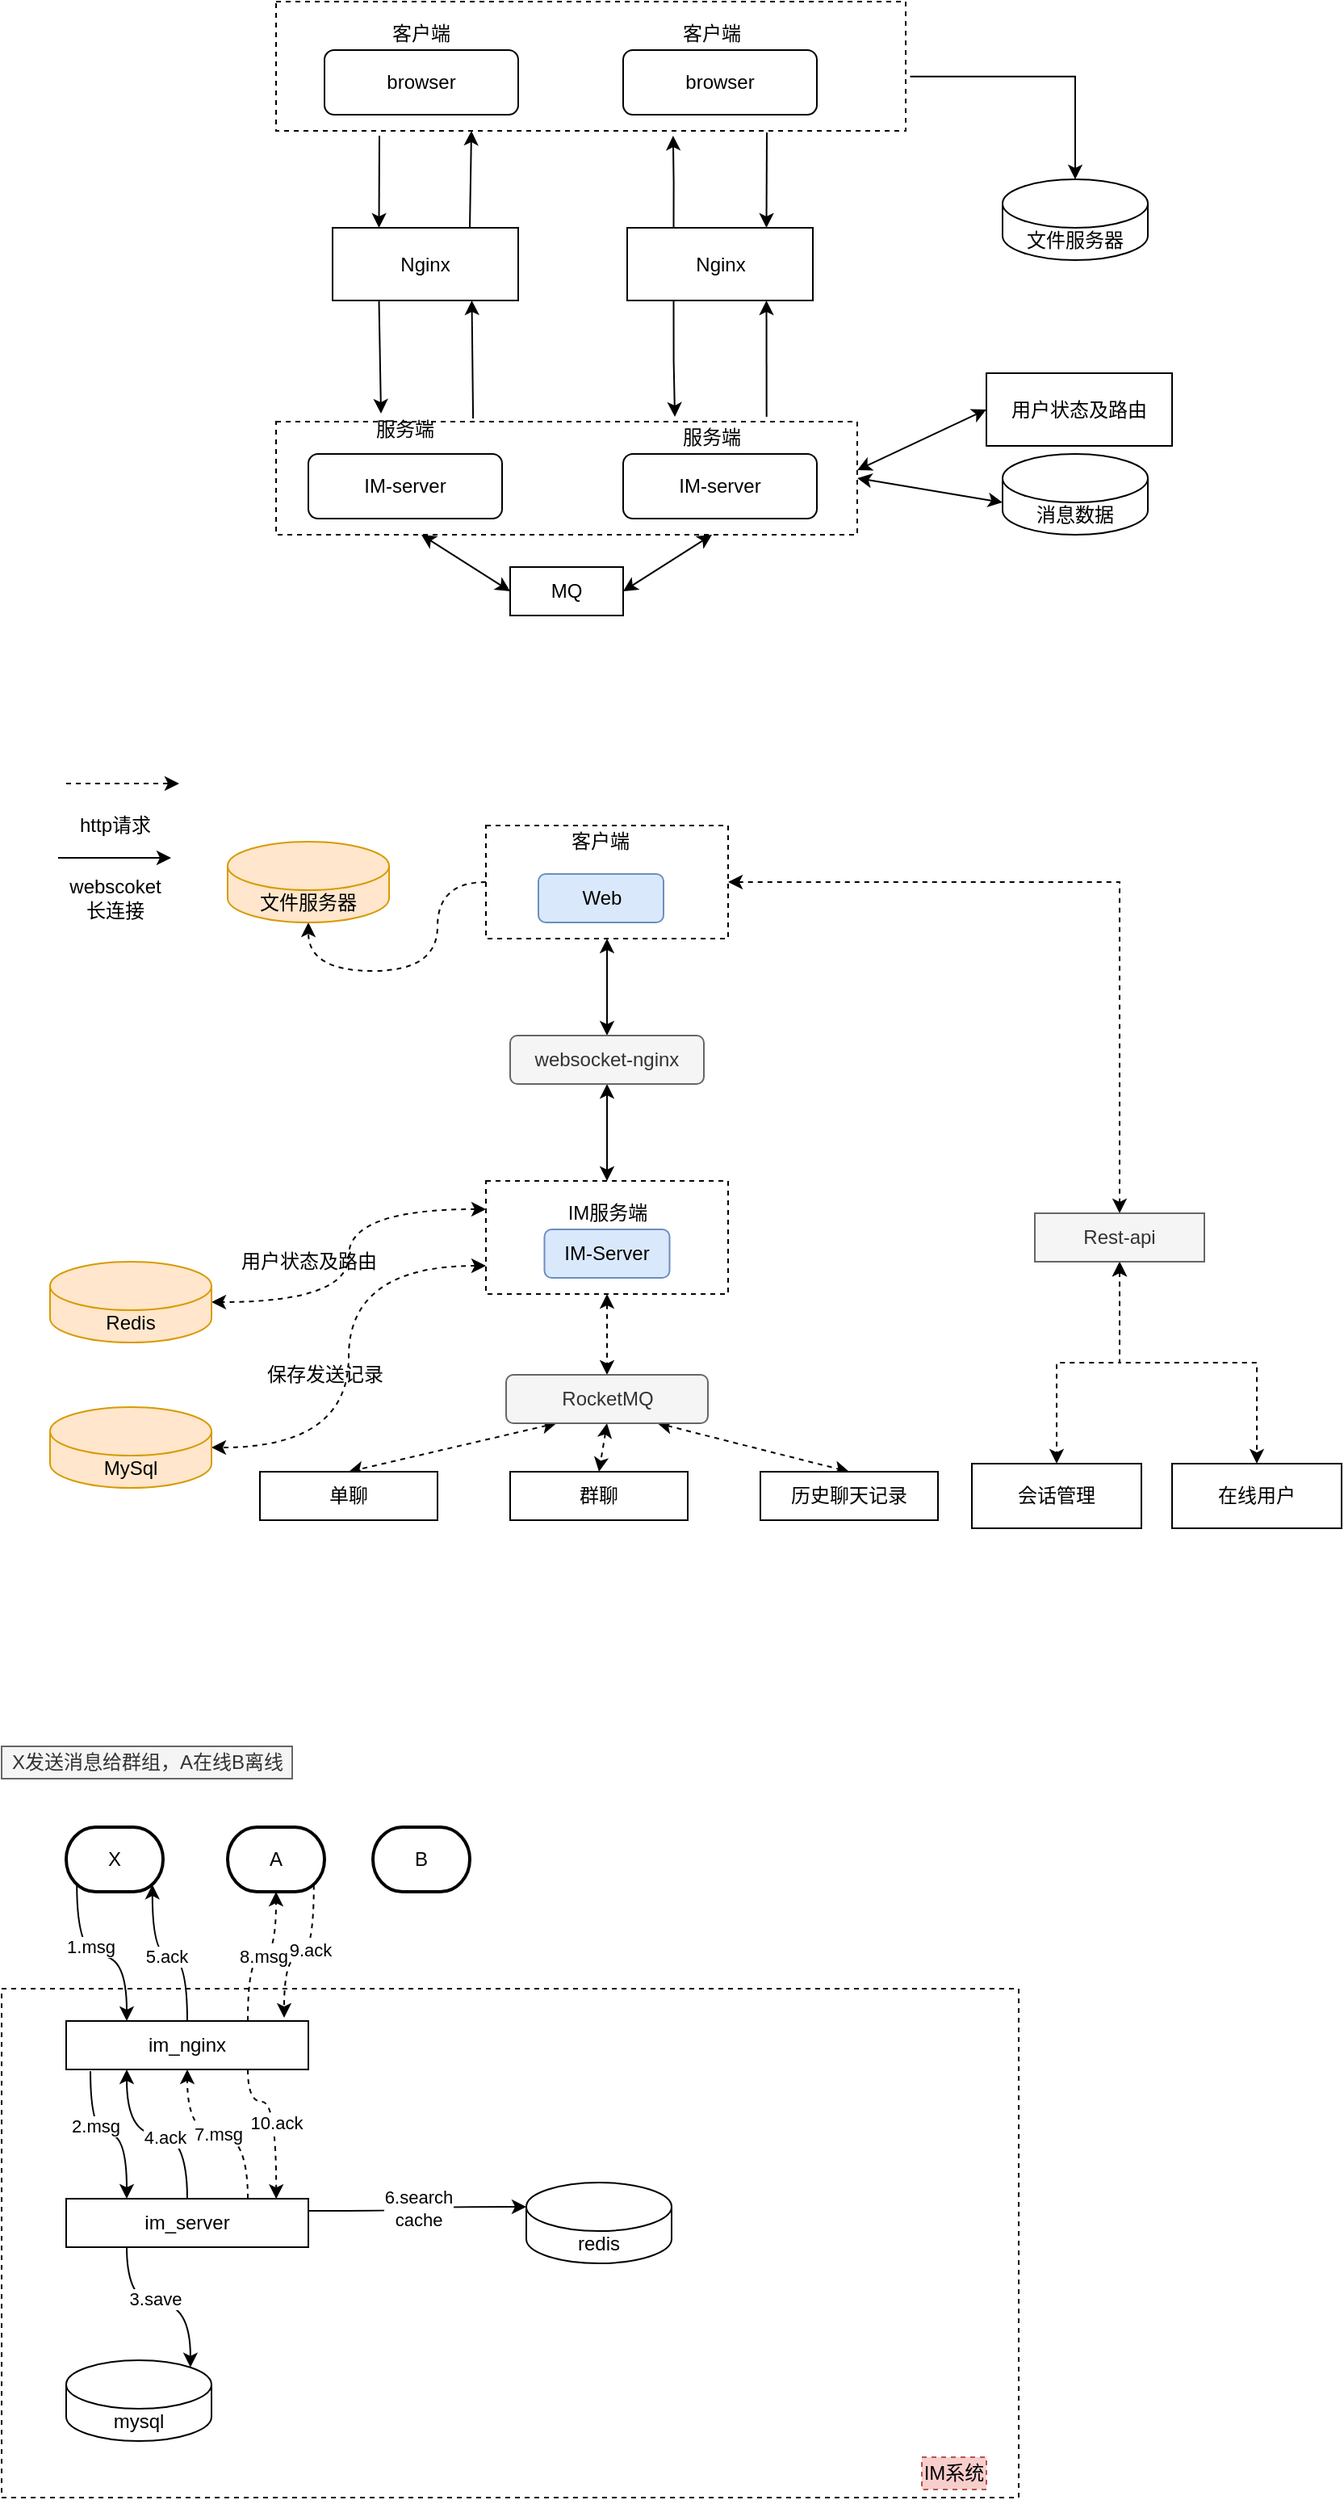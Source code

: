 <mxfile version="14.4.3" type="github">
  <diagram id="SVf9QePH6oFxNEaRzbm1" name="Page-1">
    <mxGraphModel dx="1657" dy="684" grid="1" gridSize="10" guides="1" tooltips="1" connect="1" arrows="1" fold="1" page="1" pageScale="1" pageWidth="827" pageHeight="1169" math="0" shadow="0">
      <root>
        <mxCell id="0" />
        <mxCell id="1" parent="0" />
        <mxCell id="jcN8uPHIU7ZFFMgg2lVI-137" value="" style="rounded=0;whiteSpace=wrap;html=1;strokeColor=#000000;strokeWidth=1;dashed=1;" vertex="1" parent="1">
          <mxGeometry x="-240" y="1330" width="630" height="315" as="geometry" />
        </mxCell>
        <mxCell id="jcN8uPHIU7ZFFMgg2lVI-88" style="edgeStyle=orthogonalEdgeStyle;rounded=0;orthogonalLoop=1;jettySize=auto;html=1;exitX=0;exitY=0.5;exitDx=0;exitDy=0;entryX=0.5;entryY=1;entryDx=0;entryDy=0;entryPerimeter=0;startArrow=none;startFill=0;strokeColor=#000000;curved=1;dashed=1;" edge="1" parent="1" source="jcN8uPHIU7ZFFMgg2lVI-80" target="jcN8uPHIU7ZFFMgg2lVI-78">
          <mxGeometry relative="1" as="geometry" />
        </mxCell>
        <mxCell id="jcN8uPHIU7ZFFMgg2lVI-92" style="edgeStyle=none;rounded=0;orthogonalLoop=1;jettySize=auto;html=1;exitX=0.5;exitY=1;exitDx=0;exitDy=0;entryX=0.5;entryY=0;entryDx=0;entryDy=0;startArrow=classic;startFill=1;strokeColor=#000000;" edge="1" parent="1" source="jcN8uPHIU7ZFFMgg2lVI-80" target="jcN8uPHIU7ZFFMgg2lVI-82">
          <mxGeometry relative="1" as="geometry" />
        </mxCell>
        <mxCell id="jcN8uPHIU7ZFFMgg2lVI-107" style="edgeStyle=orthogonalEdgeStyle;rounded=0;orthogonalLoop=1;jettySize=auto;html=1;exitX=1;exitY=0.5;exitDx=0;exitDy=0;entryX=0.5;entryY=0;entryDx=0;entryDy=0;startArrow=classic;startFill=1;strokeColor=#000000;dashed=1;" edge="1" parent="1" source="jcN8uPHIU7ZFFMgg2lVI-80" target="jcN8uPHIU7ZFFMgg2lVI-104">
          <mxGeometry relative="1" as="geometry" />
        </mxCell>
        <mxCell id="jcN8uPHIU7ZFFMgg2lVI-80" value="" style="rounded=0;whiteSpace=wrap;html=1;strokeColor=#000000;strokeWidth=1;dashed=1;" vertex="1" parent="1">
          <mxGeometry x="60" y="610" width="150" height="70" as="geometry" />
        </mxCell>
        <mxCell id="jcN8uPHIU7ZFFMgg2lVI-66" style="edgeStyle=none;rounded=0;orthogonalLoop=1;jettySize=auto;html=1;entryX=0.25;entryY=0;entryDx=0;entryDy=0;startArrow=none;startFill=0;strokeColor=#000000;" edge="1" parent="1" target="jcN8uPHIU7ZFFMgg2lVI-31">
          <mxGeometry relative="1" as="geometry">
            <mxPoint x="-6" y="183" as="sourcePoint" />
          </mxGeometry>
        </mxCell>
        <mxCell id="jcN8uPHIU7ZFFMgg2lVI-26" value="" style="rounded=0;whiteSpace=wrap;html=1;strokeWidth=1;dashed=1;align=center;" vertex="1" parent="1">
          <mxGeometry x="-70" y="100" width="390" height="80" as="geometry" />
        </mxCell>
        <mxCell id="GDeIz0hFqOaDHLAl8PQt-1" value="文件服务器" style="shape=cylinder3;whiteSpace=wrap;html=1;boundedLbl=1;backgroundOutline=1;size=15;" parent="1" vertex="1">
          <mxGeometry x="380" y="210" width="90" height="50" as="geometry" />
        </mxCell>
        <mxCell id="jcN8uPHIU7ZFFMgg2lVI-22" style="edgeStyle=orthogonalEdgeStyle;rounded=0;orthogonalLoop=1;jettySize=auto;html=1;entryX=0.5;entryY=0;entryDx=0;entryDy=0;entryPerimeter=0;strokeColor=#000000;exitX=1.007;exitY=0.58;exitDx=0;exitDy=0;exitPerimeter=0;" edge="1" parent="1" source="jcN8uPHIU7ZFFMgg2lVI-26" target="GDeIz0hFqOaDHLAl8PQt-1">
          <mxGeometry relative="1" as="geometry">
            <mxPoint x="330" y="140" as="sourcePoint" />
          </mxGeometry>
        </mxCell>
        <mxCell id="jcN8uPHIU7ZFFMgg2lVI-5" value="browser" style="rounded=1;whiteSpace=wrap;html=1;strokeColor=#000000;strokeWidth=1;" vertex="1" parent="1">
          <mxGeometry x="145" y="130" width="120" height="40" as="geometry" />
        </mxCell>
        <mxCell id="jcN8uPHIU7ZFFMgg2lVI-6" value="客户端" style="text;html=1;strokeColor=none;fillColor=none;align=center;verticalAlign=middle;whiteSpace=wrap;rounded=0;dashed=1;" vertex="1" parent="1">
          <mxGeometry x="180" y="110" width="40" height="20" as="geometry" />
        </mxCell>
        <mxCell id="jcN8uPHIU7ZFFMgg2lVI-12" style="edgeStyle=orthogonalEdgeStyle;rounded=0;orthogonalLoop=1;jettySize=auto;html=1;exitX=0.25;exitY=0;exitDx=0;exitDy=0;entryX=0.329;entryY=1.038;entryDx=0;entryDy=0;entryPerimeter=0;" edge="1" parent="1" source="jcN8uPHIU7ZFFMgg2lVI-7">
          <mxGeometry relative="1" as="geometry">
            <mxPoint x="175.93" y="183.04" as="targetPoint" />
          </mxGeometry>
        </mxCell>
        <mxCell id="jcN8uPHIU7ZFFMgg2lVI-17" style="edgeStyle=orthogonalEdgeStyle;rounded=0;orthogonalLoop=1;jettySize=auto;html=1;exitX=0.25;exitY=1;exitDx=0;exitDy=0;strokeColor=#000000;entryX=0.117;entryY=-0.15;entryDx=0;entryDy=0;entryPerimeter=0;" edge="1" parent="1" source="jcN8uPHIU7ZFFMgg2lVI-7" target="jcN8uPHIU7ZFFMgg2lVI-19">
          <mxGeometry relative="1" as="geometry">
            <mxPoint x="176" y="350" as="targetPoint" />
          </mxGeometry>
        </mxCell>
        <mxCell id="jcN8uPHIU7ZFFMgg2lVI-7" value="Nginx" style="rounded=0;whiteSpace=wrap;html=1;strokeColor=#000000;strokeWidth=1;" vertex="1" parent="1">
          <mxGeometry x="147.5" y="240" width="115" height="45" as="geometry" />
        </mxCell>
        <mxCell id="jcN8uPHIU7ZFFMgg2lVI-16" value="" style="endArrow=classic;html=1;strokeColor=#000000;entryX=0.75;entryY=0;entryDx=0;entryDy=0;" edge="1" parent="1" target="jcN8uPHIU7ZFFMgg2lVI-7">
          <mxGeometry width="50" height="50" relative="1" as="geometry">
            <mxPoint x="234" y="181" as="sourcePoint" />
            <mxPoint x="360" y="290" as="targetPoint" />
          </mxGeometry>
        </mxCell>
        <mxCell id="jcN8uPHIU7ZFFMgg2lVI-73" style="rounded=0;orthogonalLoop=1;jettySize=auto;html=1;exitX=0.25;exitY=1;exitDx=0;exitDy=0;entryX=0;entryY=0.5;entryDx=0;entryDy=0;startArrow=classic;startFill=1;strokeColor=#000000;" edge="1" parent="1" source="jcN8uPHIU7ZFFMgg2lVI-18" target="jcN8uPHIU7ZFFMgg2lVI-70">
          <mxGeometry relative="1" as="geometry" />
        </mxCell>
        <mxCell id="jcN8uPHIU7ZFFMgg2lVI-18" value="" style="rounded=0;whiteSpace=wrap;html=1;strokeWidth=1;dashed=1;align=center;" vertex="1" parent="1">
          <mxGeometry x="-70" y="360" width="360" height="70" as="geometry" />
        </mxCell>
        <mxCell id="jcN8uPHIU7ZFFMgg2lVI-19" value="服务端" style="text;html=1;strokeColor=none;fillColor=none;align=center;verticalAlign=middle;whiteSpace=wrap;rounded=0;" vertex="1" parent="1">
          <mxGeometry x="170" y="360" width="60" height="20" as="geometry" />
        </mxCell>
        <mxCell id="jcN8uPHIU7ZFFMgg2lVI-20" value="" style="endArrow=classic;html=1;strokeColor=#000000;entryX=0.75;entryY=1;entryDx=0;entryDy=0;exitX=0.844;exitY=-0.043;exitDx=0;exitDy=0;exitPerimeter=0;" edge="1" parent="1" source="jcN8uPHIU7ZFFMgg2lVI-18" target="jcN8uPHIU7ZFFMgg2lVI-7">
          <mxGeometry width="50" height="50" relative="1" as="geometry">
            <mxPoint x="234" y="350" as="sourcePoint" />
            <mxPoint x="360" y="360" as="targetPoint" />
          </mxGeometry>
        </mxCell>
        <mxCell id="jcN8uPHIU7ZFFMgg2lVI-21" value="IM-server" style="rounded=1;whiteSpace=wrap;html=1;strokeColor=#000000;strokeWidth=1;" vertex="1" parent="1">
          <mxGeometry x="145" y="380" width="120" height="40" as="geometry" />
        </mxCell>
        <mxCell id="jcN8uPHIU7ZFFMgg2lVI-24" value="消息数据" style="shape=cylinder3;whiteSpace=wrap;html=1;boundedLbl=1;backgroundOutline=1;size=15;" vertex="1" parent="1">
          <mxGeometry x="380" y="380" width="90" height="50" as="geometry" />
        </mxCell>
        <mxCell id="jcN8uPHIU7ZFFMgg2lVI-25" value="" style="endArrow=classic;startArrow=classic;html=1;strokeColor=#000000;entryX=0;entryY=0;entryDx=0;entryDy=30;entryPerimeter=0;exitX=1;exitY=0.5;exitDx=0;exitDy=0;" edge="1" parent="1" source="jcN8uPHIU7ZFFMgg2lVI-18" target="jcN8uPHIU7ZFFMgg2lVI-24">
          <mxGeometry width="50" height="50" relative="1" as="geometry">
            <mxPoint x="310" y="460" as="sourcePoint" />
            <mxPoint x="360" y="410" as="targetPoint" />
          </mxGeometry>
        </mxCell>
        <mxCell id="jcN8uPHIU7ZFFMgg2lVI-27" value="browser" style="rounded=1;whiteSpace=wrap;html=1;strokeColor=#000000;strokeWidth=1;" vertex="1" parent="1">
          <mxGeometry x="-40" y="130" width="120" height="40" as="geometry" />
        </mxCell>
        <mxCell id="jcN8uPHIU7ZFFMgg2lVI-28" value="客户端" style="text;html=1;strokeColor=none;fillColor=none;align=center;verticalAlign=middle;whiteSpace=wrap;rounded=0;dashed=1;" vertex="1" parent="1">
          <mxGeometry y="110" width="40" height="20" as="geometry" />
        </mxCell>
        <mxCell id="jcN8uPHIU7ZFFMgg2lVI-68" style="edgeStyle=none;rounded=0;orthogonalLoop=1;jettySize=auto;html=1;exitX=0.25;exitY=1;exitDx=0;exitDy=0;entryX=0.25;entryY=0;entryDx=0;entryDy=0;startArrow=none;startFill=0;strokeColor=#000000;" edge="1" parent="1" source="jcN8uPHIU7ZFFMgg2lVI-31" target="jcN8uPHIU7ZFFMgg2lVI-34">
          <mxGeometry relative="1" as="geometry" />
        </mxCell>
        <mxCell id="jcN8uPHIU7ZFFMgg2lVI-31" value="Nginx" style="rounded=0;whiteSpace=wrap;html=1;strokeColor=#000000;strokeWidth=1;" vertex="1" parent="1">
          <mxGeometry x="-35" y="240" width="115" height="45" as="geometry" />
        </mxCell>
        <mxCell id="jcN8uPHIU7ZFFMgg2lVI-34" value="服务端" style="text;html=1;strokeColor=none;fillColor=none;align=center;verticalAlign=middle;whiteSpace=wrap;rounded=0;" vertex="1" parent="1">
          <mxGeometry x="-20" y="355" width="60" height="20" as="geometry" />
        </mxCell>
        <mxCell id="jcN8uPHIU7ZFFMgg2lVI-35" value="" style="endArrow=classic;html=1;strokeColor=#000000;entryX=0.75;entryY=1;entryDx=0;entryDy=0;exitX=0.339;exitY=-0.029;exitDx=0;exitDy=0;exitPerimeter=0;" edge="1" parent="1" source="jcN8uPHIU7ZFFMgg2lVI-18" target="jcN8uPHIU7ZFFMgg2lVI-31">
          <mxGeometry width="50" height="50" relative="1" as="geometry">
            <mxPoint x="51" y="350" as="sourcePoint" />
            <mxPoint x="110" y="360" as="targetPoint" />
          </mxGeometry>
        </mxCell>
        <mxCell id="jcN8uPHIU7ZFFMgg2lVI-36" value="IM-server" style="rounded=1;whiteSpace=wrap;html=1;strokeColor=#000000;strokeWidth=1;" vertex="1" parent="1">
          <mxGeometry x="-50" y="380" width="120" height="40" as="geometry" />
        </mxCell>
        <mxCell id="jcN8uPHIU7ZFFMgg2lVI-49" value="用户状态及路由" style="rounded=0;whiteSpace=wrap;html=1;strokeColor=#000000;strokeWidth=1;" vertex="1" parent="1">
          <mxGeometry x="370" y="330" width="115" height="45" as="geometry" />
        </mxCell>
        <mxCell id="jcN8uPHIU7ZFFMgg2lVI-50" value="" style="endArrow=classic;startArrow=classic;html=1;strokeColor=#000000;entryX=0;entryY=0.5;entryDx=0;entryDy=0;" edge="1" parent="1" target="jcN8uPHIU7ZFFMgg2lVI-49">
          <mxGeometry width="50" height="50" relative="1" as="geometry">
            <mxPoint x="290" y="390" as="sourcePoint" />
            <mxPoint x="360" y="350" as="targetPoint" />
          </mxGeometry>
        </mxCell>
        <mxCell id="jcN8uPHIU7ZFFMgg2lVI-65" value="" style="endArrow=classic;html=1;strokeColor=#000000;exitX=0.429;exitY=-0.012;exitDx=0;exitDy=0;exitPerimeter=0;" edge="1" parent="1">
          <mxGeometry width="50" height="50" relative="1" as="geometry">
            <mxPoint x="50.0" y="240.0" as="sourcePoint" />
            <mxPoint x="51" y="180" as="targetPoint" />
          </mxGeometry>
        </mxCell>
        <mxCell id="jcN8uPHIU7ZFFMgg2lVI-71" style="edgeStyle=none;rounded=0;orthogonalLoop=1;jettySize=auto;html=1;exitX=1;exitY=0.5;exitDx=0;exitDy=0;entryX=0.75;entryY=1;entryDx=0;entryDy=0;startArrow=classic;startFill=1;strokeColor=#000000;" edge="1" parent="1" source="jcN8uPHIU7ZFFMgg2lVI-70" target="jcN8uPHIU7ZFFMgg2lVI-18">
          <mxGeometry relative="1" as="geometry" />
        </mxCell>
        <mxCell id="jcN8uPHIU7ZFFMgg2lVI-70" value="MQ" style="rounded=0;whiteSpace=wrap;html=1;strokeColor=#000000;strokeWidth=1;" vertex="1" parent="1">
          <mxGeometry x="75" y="450" width="70" height="30" as="geometry" />
        </mxCell>
        <mxCell id="jcN8uPHIU7ZFFMgg2lVI-78" value="文件服务器" style="shape=cylinder3;whiteSpace=wrap;html=1;boundedLbl=1;backgroundOutline=1;size=15;strokeColor=#d79b00;strokeWidth=1;fillColor=#ffe6cc;" vertex="1" parent="1">
          <mxGeometry x="-100" y="620" width="100" height="50" as="geometry" />
        </mxCell>
        <mxCell id="jcN8uPHIU7ZFFMgg2lVI-79" value="Web" style="rounded=1;whiteSpace=wrap;html=1;strokeColor=#6c8ebf;strokeWidth=1;fillColor=#dae8fc;" vertex="1" parent="1">
          <mxGeometry x="92.5" y="640" width="77.5" height="30" as="geometry" />
        </mxCell>
        <mxCell id="jcN8uPHIU7ZFFMgg2lVI-81" value="客户端" style="text;html=1;strokeColor=none;fillColor=none;align=center;verticalAlign=middle;whiteSpace=wrap;rounded=0;" vertex="1" parent="1">
          <mxGeometry x="111" y="610" width="40" height="20" as="geometry" />
        </mxCell>
        <mxCell id="jcN8uPHIU7ZFFMgg2lVI-93" style="edgeStyle=none;rounded=0;orthogonalLoop=1;jettySize=auto;html=1;exitX=0.5;exitY=1;exitDx=0;exitDy=0;entryX=0.5;entryY=0;entryDx=0;entryDy=0;startArrow=classic;startFill=1;strokeColor=#000000;" edge="1" parent="1" source="jcN8uPHIU7ZFFMgg2lVI-82" target="jcN8uPHIU7ZFFMgg2lVI-85">
          <mxGeometry relative="1" as="geometry" />
        </mxCell>
        <mxCell id="jcN8uPHIU7ZFFMgg2lVI-82" value="websocket-nginx" style="rounded=1;whiteSpace=wrap;html=1;strokeColor=#666666;strokeWidth=1;fillColor=#f5f5f5;fontColor=#333333;" vertex="1" parent="1">
          <mxGeometry x="75" y="740" width="120" height="30" as="geometry" />
        </mxCell>
        <mxCell id="jcN8uPHIU7ZFFMgg2lVI-97" style="edgeStyle=none;rounded=0;orthogonalLoop=1;jettySize=auto;html=1;exitX=0.5;exitY=1;exitDx=0;exitDy=0;startArrow=classic;startFill=1;strokeColor=#000000;dashed=1;" edge="1" parent="1" source="jcN8uPHIU7ZFFMgg2lVI-85" target="jcN8uPHIU7ZFFMgg2lVI-96">
          <mxGeometry relative="1" as="geometry" />
        </mxCell>
        <mxCell id="jcN8uPHIU7ZFFMgg2lVI-117" style="edgeStyle=orthogonalEdgeStyle;rounded=0;orthogonalLoop=1;jettySize=auto;html=1;exitX=0;exitY=0.25;exitDx=0;exitDy=0;entryX=1;entryY=0.5;entryDx=0;entryDy=0;entryPerimeter=0;startArrow=classic;startFill=1;strokeColor=#000000;curved=1;dashed=1;" edge="1" parent="1" source="jcN8uPHIU7ZFFMgg2lVI-85" target="jcN8uPHIU7ZFFMgg2lVI-116">
          <mxGeometry relative="1" as="geometry" />
        </mxCell>
        <mxCell id="jcN8uPHIU7ZFFMgg2lVI-118" style="edgeStyle=orthogonalEdgeStyle;curved=1;rounded=0;orthogonalLoop=1;jettySize=auto;html=1;exitX=0;exitY=0.75;exitDx=0;exitDy=0;entryX=1;entryY=0.5;entryDx=0;entryDy=0;entryPerimeter=0;startArrow=classic;startFill=1;strokeColor=#000000;dashed=1;" edge="1" parent="1" source="jcN8uPHIU7ZFFMgg2lVI-85" target="jcN8uPHIU7ZFFMgg2lVI-115">
          <mxGeometry relative="1" as="geometry" />
        </mxCell>
        <mxCell id="jcN8uPHIU7ZFFMgg2lVI-85" value="" style="rounded=0;whiteSpace=wrap;html=1;strokeColor=#000000;strokeWidth=1;dashed=1;" vertex="1" parent="1">
          <mxGeometry x="60" y="830" width="150" height="70" as="geometry" />
        </mxCell>
        <mxCell id="jcN8uPHIU7ZFFMgg2lVI-94" value="IM-Server" style="rounded=1;whiteSpace=wrap;html=1;strokeColor=#6c8ebf;strokeWidth=1;fillColor=#dae8fc;" vertex="1" parent="1">
          <mxGeometry x="96.25" y="860" width="77.5" height="30" as="geometry" />
        </mxCell>
        <mxCell id="jcN8uPHIU7ZFFMgg2lVI-95" value="IM服务端" style="text;html=1;strokeColor=none;fillColor=none;align=center;verticalAlign=middle;whiteSpace=wrap;rounded=0;" vertex="1" parent="1">
          <mxGeometry x="107.5" y="840" width="55" height="20" as="geometry" />
        </mxCell>
        <mxCell id="jcN8uPHIU7ZFFMgg2lVI-101" style="edgeStyle=none;rounded=0;orthogonalLoop=1;jettySize=auto;html=1;exitX=0.25;exitY=1;exitDx=0;exitDy=0;entryX=0.5;entryY=0;entryDx=0;entryDy=0;startArrow=classic;startFill=1;strokeColor=#000000;dashed=1;" edge="1" parent="1" source="jcN8uPHIU7ZFFMgg2lVI-96" target="jcN8uPHIU7ZFFMgg2lVI-98">
          <mxGeometry relative="1" as="geometry" />
        </mxCell>
        <mxCell id="jcN8uPHIU7ZFFMgg2lVI-102" style="edgeStyle=none;rounded=0;orthogonalLoop=1;jettySize=auto;html=1;exitX=0.5;exitY=1;exitDx=0;exitDy=0;entryX=0.5;entryY=0;entryDx=0;entryDy=0;startArrow=classic;startFill=1;strokeColor=#000000;dashed=1;" edge="1" parent="1" source="jcN8uPHIU7ZFFMgg2lVI-96" target="jcN8uPHIU7ZFFMgg2lVI-99">
          <mxGeometry relative="1" as="geometry" />
        </mxCell>
        <mxCell id="jcN8uPHIU7ZFFMgg2lVI-103" style="edgeStyle=none;rounded=0;orthogonalLoop=1;jettySize=auto;html=1;exitX=0.75;exitY=1;exitDx=0;exitDy=0;entryX=0.5;entryY=0;entryDx=0;entryDy=0;startArrow=classic;startFill=1;strokeColor=#000000;dashed=1;" edge="1" parent="1" source="jcN8uPHIU7ZFFMgg2lVI-96" target="jcN8uPHIU7ZFFMgg2lVI-100">
          <mxGeometry relative="1" as="geometry" />
        </mxCell>
        <mxCell id="jcN8uPHIU7ZFFMgg2lVI-96" value="RocketMQ" style="rounded=1;whiteSpace=wrap;html=1;strokeColor=#666666;strokeWidth=1;fillColor=#f5f5f5;fontColor=#333333;" vertex="1" parent="1">
          <mxGeometry x="72.5" y="950" width="125" height="30" as="geometry" />
        </mxCell>
        <mxCell id="jcN8uPHIU7ZFFMgg2lVI-98" value="单聊" style="rounded=0;whiteSpace=wrap;html=1;strokeColor=#000000;strokeWidth=1;" vertex="1" parent="1">
          <mxGeometry x="-80" y="1010" width="110" height="30" as="geometry" />
        </mxCell>
        <mxCell id="jcN8uPHIU7ZFFMgg2lVI-99" value="群聊" style="rounded=0;whiteSpace=wrap;html=1;strokeColor=#000000;strokeWidth=1;" vertex="1" parent="1">
          <mxGeometry x="75" y="1010" width="110" height="30" as="geometry" />
        </mxCell>
        <mxCell id="jcN8uPHIU7ZFFMgg2lVI-100" value="历史聊天记录" style="rounded=0;whiteSpace=wrap;html=1;strokeColor=#000000;strokeWidth=1;" vertex="1" parent="1">
          <mxGeometry x="230" y="1010" width="110" height="30" as="geometry" />
        </mxCell>
        <mxCell id="jcN8uPHIU7ZFFMgg2lVI-111" style="edgeStyle=orthogonalEdgeStyle;rounded=0;orthogonalLoop=1;jettySize=auto;html=1;exitX=0.5;exitY=1;exitDx=0;exitDy=0;entryX=0.5;entryY=0;entryDx=0;entryDy=0;startArrow=classic;startFill=1;strokeColor=#000000;dashed=1;" edge="1" parent="1" source="jcN8uPHIU7ZFFMgg2lVI-104" target="jcN8uPHIU7ZFFMgg2lVI-108">
          <mxGeometry relative="1" as="geometry" />
        </mxCell>
        <mxCell id="jcN8uPHIU7ZFFMgg2lVI-113" style="edgeStyle=orthogonalEdgeStyle;rounded=0;orthogonalLoop=1;jettySize=auto;html=1;exitX=0.5;exitY=1;exitDx=0;exitDy=0;entryX=0.5;entryY=0;entryDx=0;entryDy=0;startArrow=classic;startFill=1;strokeColor=#000000;dashed=1;" edge="1" parent="1" source="jcN8uPHIU7ZFFMgg2lVI-104" target="jcN8uPHIU7ZFFMgg2lVI-109">
          <mxGeometry relative="1" as="geometry" />
        </mxCell>
        <mxCell id="jcN8uPHIU7ZFFMgg2lVI-104" value="Rest-api" style="rounded=0;whiteSpace=wrap;html=1;strokeColor=#666666;strokeWidth=1;fillColor=#f5f5f5;fontColor=#333333;" vertex="1" parent="1">
          <mxGeometry x="400" y="850" width="105" height="30" as="geometry" />
        </mxCell>
        <mxCell id="jcN8uPHIU7ZFFMgg2lVI-106" style="edgeStyle=none;rounded=0;orthogonalLoop=1;jettySize=auto;html=1;exitX=0;exitY=0;exitDx=0;exitDy=0;startArrow=classic;startFill=1;strokeColor=#000000;" edge="1" parent="1" source="jcN8uPHIU7ZFFMgg2lVI-104" target="jcN8uPHIU7ZFFMgg2lVI-104">
          <mxGeometry relative="1" as="geometry" />
        </mxCell>
        <mxCell id="jcN8uPHIU7ZFFMgg2lVI-108" value="在线用户" style="rounded=0;whiteSpace=wrap;html=1;strokeColor=#000000;strokeWidth=1;" vertex="1" parent="1">
          <mxGeometry x="485" y="1005" width="105" height="40" as="geometry" />
        </mxCell>
        <mxCell id="jcN8uPHIU7ZFFMgg2lVI-109" value="会话管理" style="rounded=0;whiteSpace=wrap;html=1;strokeColor=#000000;strokeWidth=1;" vertex="1" parent="1">
          <mxGeometry x="361" y="1005" width="105" height="40" as="geometry" />
        </mxCell>
        <mxCell id="jcN8uPHIU7ZFFMgg2lVI-115" value="MySql" style="shape=cylinder3;whiteSpace=wrap;html=1;boundedLbl=1;backgroundOutline=1;size=15;strokeColor=#d79b00;strokeWidth=1;fillColor=#ffe6cc;" vertex="1" parent="1">
          <mxGeometry x="-210" y="970" width="100" height="50" as="geometry" />
        </mxCell>
        <mxCell id="jcN8uPHIU7ZFFMgg2lVI-116" value="Redis" style="shape=cylinder3;whiteSpace=wrap;html=1;boundedLbl=1;backgroundOutline=1;size=15;strokeColor=#d79b00;strokeWidth=1;fillColor=#ffe6cc;" vertex="1" parent="1">
          <mxGeometry x="-210" y="880" width="100" height="50" as="geometry" />
        </mxCell>
        <mxCell id="jcN8uPHIU7ZFFMgg2lVI-119" value="用户状态及路由" style="text;html=1;align=center;verticalAlign=middle;resizable=0;points=[];autosize=1;" vertex="1" parent="1">
          <mxGeometry x="-100" y="870" width="100" height="20" as="geometry" />
        </mxCell>
        <mxCell id="jcN8uPHIU7ZFFMgg2lVI-120" value="保存发送记录" style="text;html=1;align=center;verticalAlign=middle;resizable=0;points=[];autosize=1;" vertex="1" parent="1">
          <mxGeometry x="-85" y="940" width="90" height="20" as="geometry" />
        </mxCell>
        <mxCell id="jcN8uPHIU7ZFFMgg2lVI-121" value="" style="endArrow=classic;html=1;strokeColor=#000000;" edge="1" parent="1">
          <mxGeometry width="50" height="50" relative="1" as="geometry">
            <mxPoint x="-205" y="630" as="sourcePoint" />
            <mxPoint x="-135" y="630" as="targetPoint" />
          </mxGeometry>
        </mxCell>
        <mxCell id="jcN8uPHIU7ZFFMgg2lVI-122" value="" style="endArrow=classic;html=1;dashed=1;strokeColor=#000000;" edge="1" parent="1">
          <mxGeometry width="50" height="50" relative="1" as="geometry">
            <mxPoint x="-200" y="584" as="sourcePoint" />
            <mxPoint x="-130" y="584" as="targetPoint" />
          </mxGeometry>
        </mxCell>
        <mxCell id="jcN8uPHIU7ZFFMgg2lVI-124" value="webscoket&lt;br&gt;长连接" style="text;html=1;align=center;verticalAlign=middle;resizable=0;points=[];autosize=1;" vertex="1" parent="1">
          <mxGeometry x="-205" y="640" width="70" height="30" as="geometry" />
        </mxCell>
        <mxCell id="jcN8uPHIU7ZFFMgg2lVI-125" value="http请求" style="text;html=1;align=center;verticalAlign=middle;resizable=0;points=[];autosize=1;" vertex="1" parent="1">
          <mxGeometry x="-200" y="600" width="60" height="20" as="geometry" />
        </mxCell>
        <mxCell id="jcN8uPHIU7ZFFMgg2lVI-135" style="edgeStyle=orthogonalEdgeStyle;curved=1;rounded=0;orthogonalLoop=1;jettySize=auto;html=1;exitX=0.11;exitY=0.89;exitDx=0;exitDy=0;exitPerimeter=0;entryX=0.25;entryY=0;entryDx=0;entryDy=0;startArrow=none;startFill=0;strokeColor=#000000;" edge="1" parent="1" source="jcN8uPHIU7ZFFMgg2lVI-126" target="jcN8uPHIU7ZFFMgg2lVI-131">
          <mxGeometry relative="1" as="geometry" />
        </mxCell>
        <mxCell id="jcN8uPHIU7ZFFMgg2lVI-136" value="1.msg" style="edgeLabel;html=1;align=center;verticalAlign=middle;resizable=0;points=[];" vertex="1" connectable="0" parent="jcN8uPHIU7ZFFMgg2lVI-135">
          <mxGeometry x="-0.084" y="6" relative="1" as="geometry">
            <mxPoint as="offset" />
          </mxGeometry>
        </mxCell>
        <mxCell id="jcN8uPHIU7ZFFMgg2lVI-126" value="X" style="strokeWidth=2;html=1;shape=mxgraph.flowchart.terminator;whiteSpace=wrap;" vertex="1" parent="1">
          <mxGeometry x="-200" y="1230" width="60" height="40" as="geometry" />
        </mxCell>
        <mxCell id="jcN8uPHIU7ZFFMgg2lVI-149" style="edgeStyle=orthogonalEdgeStyle;curved=1;rounded=0;orthogonalLoop=1;jettySize=auto;html=1;exitX=0.89;exitY=0.89;exitDx=0;exitDy=0;exitPerimeter=0;entryX=0.9;entryY=-0.067;entryDx=0;entryDy=0;entryPerimeter=0;dashed=1;startArrow=none;startFill=0;strokeColor=#000000;" edge="1" parent="1" source="jcN8uPHIU7ZFFMgg2lVI-129" target="jcN8uPHIU7ZFFMgg2lVI-131">
          <mxGeometry relative="1" as="geometry" />
        </mxCell>
        <mxCell id="jcN8uPHIU7ZFFMgg2lVI-150" value="9.ack" style="edgeLabel;html=1;align=center;verticalAlign=middle;resizable=0;points=[];" vertex="1" connectable="0" parent="jcN8uPHIU7ZFFMgg2lVI-149">
          <mxGeometry x="-0.198" y="-3" relative="1" as="geometry">
            <mxPoint as="offset" />
          </mxGeometry>
        </mxCell>
        <mxCell id="jcN8uPHIU7ZFFMgg2lVI-129" value="A" style="strokeWidth=2;html=1;shape=mxgraph.flowchart.terminator;whiteSpace=wrap;" vertex="1" parent="1">
          <mxGeometry x="-100" y="1230" width="60" height="40" as="geometry" />
        </mxCell>
        <mxCell id="jcN8uPHIU7ZFFMgg2lVI-130" value="B" style="strokeWidth=2;html=1;shape=mxgraph.flowchart.terminator;whiteSpace=wrap;" vertex="1" parent="1">
          <mxGeometry x="-10" y="1230" width="60" height="40" as="geometry" />
        </mxCell>
        <mxCell id="jcN8uPHIU7ZFFMgg2lVI-138" style="edgeStyle=orthogonalEdgeStyle;curved=1;rounded=0;orthogonalLoop=1;jettySize=auto;html=1;exitX=0.1;exitY=1.033;exitDx=0;exitDy=0;entryX=0.25;entryY=0;entryDx=0;entryDy=0;startArrow=none;startFill=0;strokeColor=#000000;exitPerimeter=0;" edge="1" parent="1" source="jcN8uPHIU7ZFFMgg2lVI-131" target="jcN8uPHIU7ZFFMgg2lVI-132">
          <mxGeometry relative="1" as="geometry" />
        </mxCell>
        <mxCell id="jcN8uPHIU7ZFFMgg2lVI-139" value="2.msg" style="edgeLabel;html=1;align=center;verticalAlign=middle;resizable=0;points=[];" vertex="1" connectable="0" parent="jcN8uPHIU7ZFFMgg2lVI-138">
          <mxGeometry x="-0.33" y="3" relative="1" as="geometry">
            <mxPoint as="offset" />
          </mxGeometry>
        </mxCell>
        <mxCell id="jcN8uPHIU7ZFFMgg2lVI-144" value="5.ack" style="edgeStyle=orthogonalEdgeStyle;curved=1;rounded=0;orthogonalLoop=1;jettySize=auto;html=1;exitX=0.5;exitY=0;exitDx=0;exitDy=0;entryX=0.89;entryY=0.89;entryDx=0;entryDy=0;entryPerimeter=0;startArrow=none;startFill=0;strokeColor=#000000;" edge="1" parent="1" source="jcN8uPHIU7ZFFMgg2lVI-131" target="jcN8uPHIU7ZFFMgg2lVI-126">
          <mxGeometry relative="1" as="geometry" />
        </mxCell>
        <mxCell id="jcN8uPHIU7ZFFMgg2lVI-148" value="8.msg" style="edgeStyle=orthogonalEdgeStyle;curved=1;rounded=0;orthogonalLoop=1;jettySize=auto;html=1;exitX=0.75;exitY=0;exitDx=0;exitDy=0;entryX=0.5;entryY=1;entryDx=0;entryDy=0;entryPerimeter=0;dashed=1;startArrow=none;startFill=0;strokeColor=#000000;" edge="1" parent="1" source="jcN8uPHIU7ZFFMgg2lVI-131" target="jcN8uPHIU7ZFFMgg2lVI-129">
          <mxGeometry relative="1" as="geometry">
            <Array as="points">
              <mxPoint x="-87" y="1310" />
              <mxPoint x="-70" y="1310" />
            </Array>
          </mxGeometry>
        </mxCell>
        <mxCell id="jcN8uPHIU7ZFFMgg2lVI-151" style="edgeStyle=orthogonalEdgeStyle;curved=1;rounded=0;orthogonalLoop=1;jettySize=auto;html=1;exitX=0.75;exitY=1;exitDx=0;exitDy=0;entryX=0.27;entryY=0.413;entryDx=0;entryDy=0;entryPerimeter=0;dashed=1;startArrow=none;startFill=0;strokeColor=#000000;" edge="1" parent="1" source="jcN8uPHIU7ZFFMgg2lVI-131" target="jcN8uPHIU7ZFFMgg2lVI-137">
          <mxGeometry relative="1" as="geometry" />
        </mxCell>
        <mxCell id="jcN8uPHIU7ZFFMgg2lVI-152" value="10.ack" style="edgeLabel;html=1;align=center;verticalAlign=middle;resizable=0;points=[];" vertex="1" connectable="0" parent="jcN8uPHIU7ZFFMgg2lVI-151">
          <mxGeometry x="0.036" relative="1" as="geometry">
            <mxPoint as="offset" />
          </mxGeometry>
        </mxCell>
        <mxCell id="jcN8uPHIU7ZFFMgg2lVI-131" value="im_nginx" style="rounded=0;whiteSpace=wrap;html=1;strokeColor=#000000;strokeWidth=1;" vertex="1" parent="1">
          <mxGeometry x="-200" y="1350" width="150" height="30" as="geometry" />
        </mxCell>
        <mxCell id="jcN8uPHIU7ZFFMgg2lVI-140" style="edgeStyle=orthogonalEdgeStyle;curved=1;rounded=0;orthogonalLoop=1;jettySize=auto;html=1;exitX=0.25;exitY=1;exitDx=0;exitDy=0;entryX=0.855;entryY=0;entryDx=0;entryDy=4.35;entryPerimeter=0;startArrow=none;startFill=0;strokeColor=#000000;" edge="1" parent="1" source="jcN8uPHIU7ZFFMgg2lVI-132" target="jcN8uPHIU7ZFFMgg2lVI-134">
          <mxGeometry relative="1" as="geometry" />
        </mxCell>
        <mxCell id="jcN8uPHIU7ZFFMgg2lVI-141" value="3.save" style="edgeLabel;html=1;align=center;verticalAlign=middle;resizable=0;points=[];" vertex="1" connectable="0" parent="jcN8uPHIU7ZFFMgg2lVI-140">
          <mxGeometry x="-0.078" y="3" relative="1" as="geometry">
            <mxPoint as="offset" />
          </mxGeometry>
        </mxCell>
        <mxCell id="jcN8uPHIU7ZFFMgg2lVI-142" style="edgeStyle=orthogonalEdgeStyle;curved=1;rounded=0;orthogonalLoop=1;jettySize=auto;html=1;exitX=0.5;exitY=0;exitDx=0;exitDy=0;entryX=0.25;entryY=1;entryDx=0;entryDy=0;startArrow=none;startFill=0;strokeColor=#000000;" edge="1" parent="1" source="jcN8uPHIU7ZFFMgg2lVI-132" target="jcN8uPHIU7ZFFMgg2lVI-131">
          <mxGeometry relative="1" as="geometry" />
        </mxCell>
        <mxCell id="jcN8uPHIU7ZFFMgg2lVI-143" value="4.ack" style="edgeLabel;html=1;align=center;verticalAlign=middle;resizable=0;points=[];" vertex="1" connectable="0" parent="jcN8uPHIU7ZFFMgg2lVI-142">
          <mxGeometry x="-0.081" y="2" relative="1" as="geometry">
            <mxPoint as="offset" />
          </mxGeometry>
        </mxCell>
        <mxCell id="jcN8uPHIU7ZFFMgg2lVI-145" value="6.search&lt;br&gt;cache" style="edgeStyle=orthogonalEdgeStyle;curved=1;rounded=0;orthogonalLoop=1;jettySize=auto;html=1;exitX=1;exitY=0.25;exitDx=0;exitDy=0;entryX=0;entryY=0;entryDx=0;entryDy=15;entryPerimeter=0;startArrow=none;startFill=0;strokeColor=#000000;" edge="1" parent="1" source="jcN8uPHIU7ZFFMgg2lVI-132" target="jcN8uPHIU7ZFFMgg2lVI-133">
          <mxGeometry relative="1" as="geometry" />
        </mxCell>
        <mxCell id="jcN8uPHIU7ZFFMgg2lVI-147" value="7.msg" style="edgeStyle=orthogonalEdgeStyle;curved=1;rounded=0;orthogonalLoop=1;jettySize=auto;html=1;exitX=0.75;exitY=0;exitDx=0;exitDy=0;entryX=0.5;entryY=1;entryDx=0;entryDy=0;startArrow=none;startFill=0;strokeColor=#000000;dashed=1;" edge="1" parent="1" source="jcN8uPHIU7ZFFMgg2lVI-132" target="jcN8uPHIU7ZFFMgg2lVI-131">
          <mxGeometry relative="1" as="geometry">
            <Array as="points">
              <mxPoint x="-87" y="1420" />
              <mxPoint x="-125" y="1420" />
            </Array>
          </mxGeometry>
        </mxCell>
        <mxCell id="jcN8uPHIU7ZFFMgg2lVI-132" value="im_server" style="rounded=0;whiteSpace=wrap;html=1;strokeColor=#000000;strokeWidth=1;" vertex="1" parent="1">
          <mxGeometry x="-200" y="1460" width="150" height="30" as="geometry" />
        </mxCell>
        <mxCell id="jcN8uPHIU7ZFFMgg2lVI-133" value="redis" style="shape=cylinder3;whiteSpace=wrap;html=1;boundedLbl=1;backgroundOutline=1;size=15;strokeColor=#000000;strokeWidth=1;" vertex="1" parent="1">
          <mxGeometry x="85" y="1450" width="90" height="50" as="geometry" />
        </mxCell>
        <mxCell id="jcN8uPHIU7ZFFMgg2lVI-134" value="mysql" style="shape=cylinder3;whiteSpace=wrap;html=1;boundedLbl=1;backgroundOutline=1;size=15;strokeColor=#000000;strokeWidth=1;" vertex="1" parent="1">
          <mxGeometry x="-200" y="1560" width="90" height="50" as="geometry" />
        </mxCell>
        <mxCell id="jcN8uPHIU7ZFFMgg2lVI-153" value="IM系统" style="text;html=1;strokeColor=#b85450;fillColor=#f8cecc;align=center;verticalAlign=middle;whiteSpace=wrap;rounded=0;dashed=1;" vertex="1" parent="1">
          <mxGeometry x="330" y="1620" width="40" height="20" as="geometry" />
        </mxCell>
        <mxCell id="jcN8uPHIU7ZFFMgg2lVI-155" value="X发送消息给群组，A在线B离线" style="text;html=1;align=center;verticalAlign=middle;resizable=0;points=[];autosize=1;fillColor=#f5f5f5;strokeColor=#666666;fontColor=#333333;" vertex="1" parent="1">
          <mxGeometry x="-240" y="1180" width="180" height="20" as="geometry" />
        </mxCell>
      </root>
    </mxGraphModel>
  </diagram>
</mxfile>
